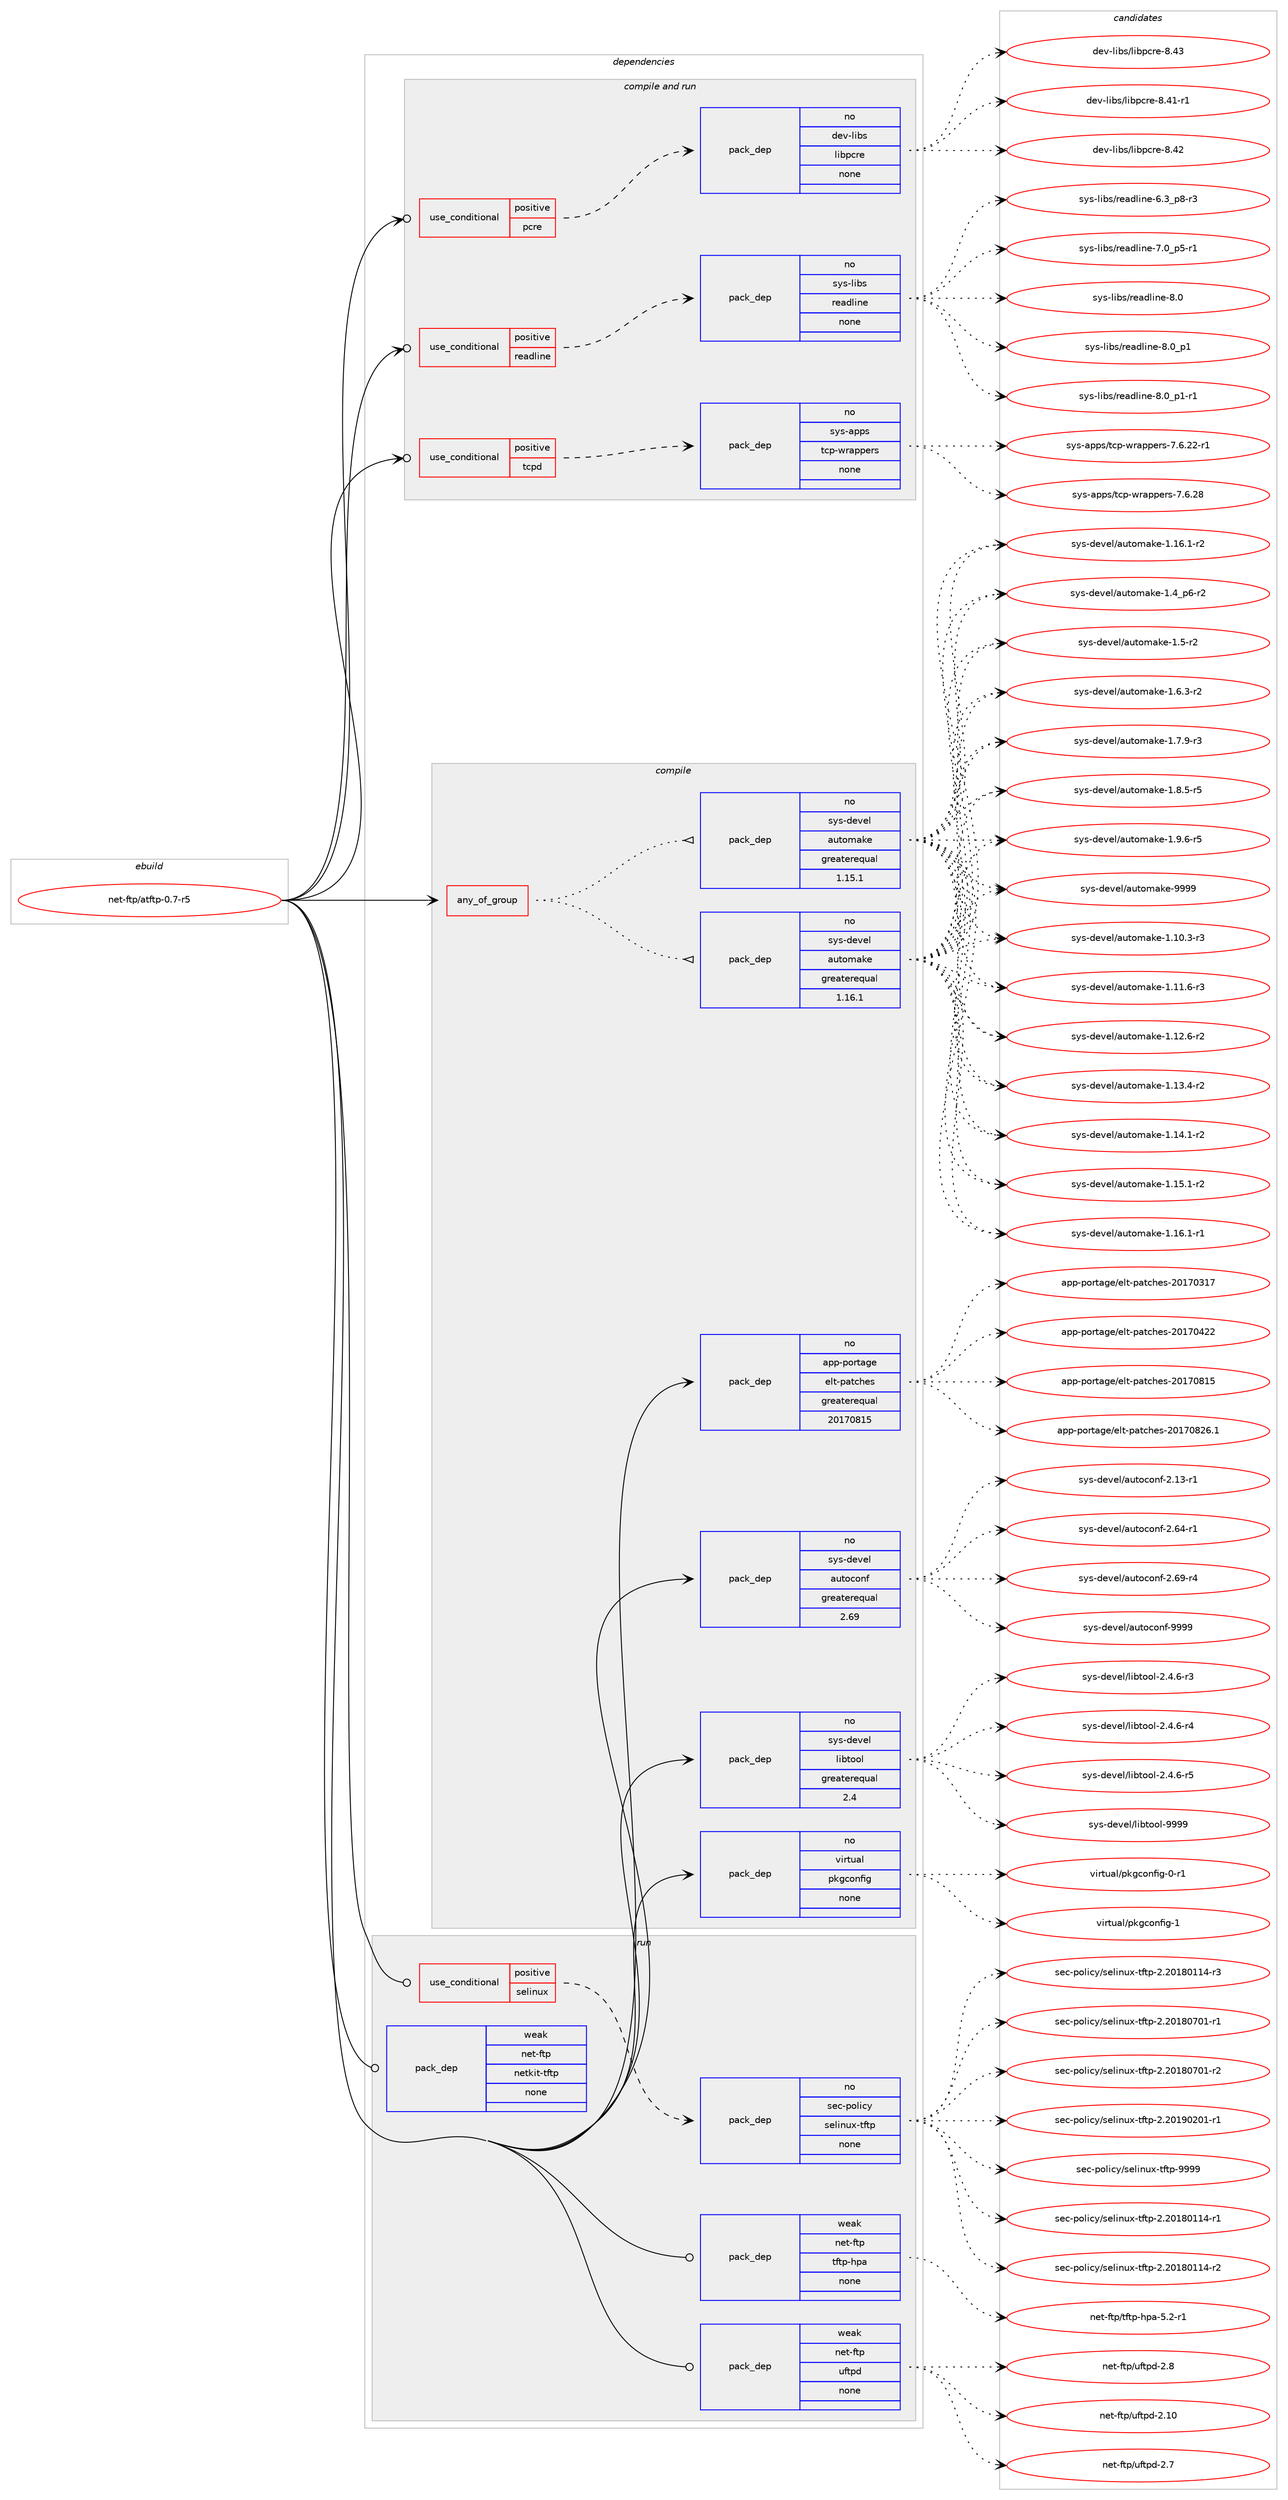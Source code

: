 digraph prolog {

# *************
# Graph options
# *************

newrank=true;
concentrate=true;
compound=true;
graph [rankdir=LR,fontname=Helvetica,fontsize=10,ranksep=1.5];#, ranksep=2.5, nodesep=0.2];
edge  [arrowhead=vee];
node  [fontname=Helvetica,fontsize=10];

# **********
# The ebuild
# **********

subgraph cluster_leftcol {
color=gray;
rank=same;
label=<<i>ebuild</i>>;
id [label="net-ftp/atftp-0.7-r5", color=red, width=4, href="../net-ftp/atftp-0.7-r5.svg"];
}

# ****************
# The dependencies
# ****************

subgraph cluster_midcol {
color=gray;
label=<<i>dependencies</i>>;
subgraph cluster_compile {
fillcolor="#eeeeee";
style=filled;
label=<<i>compile</i>>;
subgraph any13912 {
dependency821035 [label=<<TABLE BORDER="0" CELLBORDER="1" CELLSPACING="0" CELLPADDING="4"><TR><TD CELLPADDING="10">any_of_group</TD></TR></TABLE>>, shape=none, color=red];subgraph pack606644 {
dependency821036 [label=<<TABLE BORDER="0" CELLBORDER="1" CELLSPACING="0" CELLPADDING="4" WIDTH="220"><TR><TD ROWSPAN="6" CELLPADDING="30">pack_dep</TD></TR><TR><TD WIDTH="110">no</TD></TR><TR><TD>sys-devel</TD></TR><TR><TD>automake</TD></TR><TR><TD>greaterequal</TD></TR><TR><TD>1.16.1</TD></TR></TABLE>>, shape=none, color=blue];
}
dependency821035:e -> dependency821036:w [weight=20,style="dotted",arrowhead="oinv"];
subgraph pack606645 {
dependency821037 [label=<<TABLE BORDER="0" CELLBORDER="1" CELLSPACING="0" CELLPADDING="4" WIDTH="220"><TR><TD ROWSPAN="6" CELLPADDING="30">pack_dep</TD></TR><TR><TD WIDTH="110">no</TD></TR><TR><TD>sys-devel</TD></TR><TR><TD>automake</TD></TR><TR><TD>greaterequal</TD></TR><TR><TD>1.15.1</TD></TR></TABLE>>, shape=none, color=blue];
}
dependency821035:e -> dependency821037:w [weight=20,style="dotted",arrowhead="oinv"];
}
id:e -> dependency821035:w [weight=20,style="solid",arrowhead="vee"];
subgraph pack606646 {
dependency821038 [label=<<TABLE BORDER="0" CELLBORDER="1" CELLSPACING="0" CELLPADDING="4" WIDTH="220"><TR><TD ROWSPAN="6" CELLPADDING="30">pack_dep</TD></TR><TR><TD WIDTH="110">no</TD></TR><TR><TD>app-portage</TD></TR><TR><TD>elt-patches</TD></TR><TR><TD>greaterequal</TD></TR><TR><TD>20170815</TD></TR></TABLE>>, shape=none, color=blue];
}
id:e -> dependency821038:w [weight=20,style="solid",arrowhead="vee"];
subgraph pack606647 {
dependency821039 [label=<<TABLE BORDER="0" CELLBORDER="1" CELLSPACING="0" CELLPADDING="4" WIDTH="220"><TR><TD ROWSPAN="6" CELLPADDING="30">pack_dep</TD></TR><TR><TD WIDTH="110">no</TD></TR><TR><TD>sys-devel</TD></TR><TR><TD>autoconf</TD></TR><TR><TD>greaterequal</TD></TR><TR><TD>2.69</TD></TR></TABLE>>, shape=none, color=blue];
}
id:e -> dependency821039:w [weight=20,style="solid",arrowhead="vee"];
subgraph pack606648 {
dependency821040 [label=<<TABLE BORDER="0" CELLBORDER="1" CELLSPACING="0" CELLPADDING="4" WIDTH="220"><TR><TD ROWSPAN="6" CELLPADDING="30">pack_dep</TD></TR><TR><TD WIDTH="110">no</TD></TR><TR><TD>sys-devel</TD></TR><TR><TD>libtool</TD></TR><TR><TD>greaterequal</TD></TR><TR><TD>2.4</TD></TR></TABLE>>, shape=none, color=blue];
}
id:e -> dependency821040:w [weight=20,style="solid",arrowhead="vee"];
subgraph pack606649 {
dependency821041 [label=<<TABLE BORDER="0" CELLBORDER="1" CELLSPACING="0" CELLPADDING="4" WIDTH="220"><TR><TD ROWSPAN="6" CELLPADDING="30">pack_dep</TD></TR><TR><TD WIDTH="110">no</TD></TR><TR><TD>virtual</TD></TR><TR><TD>pkgconfig</TD></TR><TR><TD>none</TD></TR><TR><TD></TD></TR></TABLE>>, shape=none, color=blue];
}
id:e -> dependency821041:w [weight=20,style="solid",arrowhead="vee"];
}
subgraph cluster_compileandrun {
fillcolor="#eeeeee";
style=filled;
label=<<i>compile and run</i>>;
subgraph cond200028 {
dependency821042 [label=<<TABLE BORDER="0" CELLBORDER="1" CELLSPACING="0" CELLPADDING="4"><TR><TD ROWSPAN="3" CELLPADDING="10">use_conditional</TD></TR><TR><TD>positive</TD></TR><TR><TD>pcre</TD></TR></TABLE>>, shape=none, color=red];
subgraph pack606650 {
dependency821043 [label=<<TABLE BORDER="0" CELLBORDER="1" CELLSPACING="0" CELLPADDING="4" WIDTH="220"><TR><TD ROWSPAN="6" CELLPADDING="30">pack_dep</TD></TR><TR><TD WIDTH="110">no</TD></TR><TR><TD>dev-libs</TD></TR><TR><TD>libpcre</TD></TR><TR><TD>none</TD></TR><TR><TD></TD></TR></TABLE>>, shape=none, color=blue];
}
dependency821042:e -> dependency821043:w [weight=20,style="dashed",arrowhead="vee"];
}
id:e -> dependency821042:w [weight=20,style="solid",arrowhead="odotvee"];
subgraph cond200029 {
dependency821044 [label=<<TABLE BORDER="0" CELLBORDER="1" CELLSPACING="0" CELLPADDING="4"><TR><TD ROWSPAN="3" CELLPADDING="10">use_conditional</TD></TR><TR><TD>positive</TD></TR><TR><TD>readline</TD></TR></TABLE>>, shape=none, color=red];
subgraph pack606651 {
dependency821045 [label=<<TABLE BORDER="0" CELLBORDER="1" CELLSPACING="0" CELLPADDING="4" WIDTH="220"><TR><TD ROWSPAN="6" CELLPADDING="30">pack_dep</TD></TR><TR><TD WIDTH="110">no</TD></TR><TR><TD>sys-libs</TD></TR><TR><TD>readline</TD></TR><TR><TD>none</TD></TR><TR><TD></TD></TR></TABLE>>, shape=none, color=blue];
}
dependency821044:e -> dependency821045:w [weight=20,style="dashed",arrowhead="vee"];
}
id:e -> dependency821044:w [weight=20,style="solid",arrowhead="odotvee"];
subgraph cond200030 {
dependency821046 [label=<<TABLE BORDER="0" CELLBORDER="1" CELLSPACING="0" CELLPADDING="4"><TR><TD ROWSPAN="3" CELLPADDING="10">use_conditional</TD></TR><TR><TD>positive</TD></TR><TR><TD>tcpd</TD></TR></TABLE>>, shape=none, color=red];
subgraph pack606652 {
dependency821047 [label=<<TABLE BORDER="0" CELLBORDER="1" CELLSPACING="0" CELLPADDING="4" WIDTH="220"><TR><TD ROWSPAN="6" CELLPADDING="30">pack_dep</TD></TR><TR><TD WIDTH="110">no</TD></TR><TR><TD>sys-apps</TD></TR><TR><TD>tcp-wrappers</TD></TR><TR><TD>none</TD></TR><TR><TD></TD></TR></TABLE>>, shape=none, color=blue];
}
dependency821046:e -> dependency821047:w [weight=20,style="dashed",arrowhead="vee"];
}
id:e -> dependency821046:w [weight=20,style="solid",arrowhead="odotvee"];
}
subgraph cluster_run {
fillcolor="#eeeeee";
style=filled;
label=<<i>run</i>>;
subgraph cond200031 {
dependency821048 [label=<<TABLE BORDER="0" CELLBORDER="1" CELLSPACING="0" CELLPADDING="4"><TR><TD ROWSPAN="3" CELLPADDING="10">use_conditional</TD></TR><TR><TD>positive</TD></TR><TR><TD>selinux</TD></TR></TABLE>>, shape=none, color=red];
subgraph pack606653 {
dependency821049 [label=<<TABLE BORDER="0" CELLBORDER="1" CELLSPACING="0" CELLPADDING="4" WIDTH="220"><TR><TD ROWSPAN="6" CELLPADDING="30">pack_dep</TD></TR><TR><TD WIDTH="110">no</TD></TR><TR><TD>sec-policy</TD></TR><TR><TD>selinux-tftp</TD></TR><TR><TD>none</TD></TR><TR><TD></TD></TR></TABLE>>, shape=none, color=blue];
}
dependency821048:e -> dependency821049:w [weight=20,style="dashed",arrowhead="vee"];
}
id:e -> dependency821048:w [weight=20,style="solid",arrowhead="odot"];
subgraph pack606654 {
dependency821050 [label=<<TABLE BORDER="0" CELLBORDER="1" CELLSPACING="0" CELLPADDING="4" WIDTH="220"><TR><TD ROWSPAN="6" CELLPADDING="30">pack_dep</TD></TR><TR><TD WIDTH="110">weak</TD></TR><TR><TD>net-ftp</TD></TR><TR><TD>netkit-tftp</TD></TR><TR><TD>none</TD></TR><TR><TD></TD></TR></TABLE>>, shape=none, color=blue];
}
id:e -> dependency821050:w [weight=20,style="solid",arrowhead="odot"];
subgraph pack606655 {
dependency821051 [label=<<TABLE BORDER="0" CELLBORDER="1" CELLSPACING="0" CELLPADDING="4" WIDTH="220"><TR><TD ROWSPAN="6" CELLPADDING="30">pack_dep</TD></TR><TR><TD WIDTH="110">weak</TD></TR><TR><TD>net-ftp</TD></TR><TR><TD>tftp-hpa</TD></TR><TR><TD>none</TD></TR><TR><TD></TD></TR></TABLE>>, shape=none, color=blue];
}
id:e -> dependency821051:w [weight=20,style="solid",arrowhead="odot"];
subgraph pack606656 {
dependency821052 [label=<<TABLE BORDER="0" CELLBORDER="1" CELLSPACING="0" CELLPADDING="4" WIDTH="220"><TR><TD ROWSPAN="6" CELLPADDING="30">pack_dep</TD></TR><TR><TD WIDTH="110">weak</TD></TR><TR><TD>net-ftp</TD></TR><TR><TD>uftpd</TD></TR><TR><TD>none</TD></TR><TR><TD></TD></TR></TABLE>>, shape=none, color=blue];
}
id:e -> dependency821052:w [weight=20,style="solid",arrowhead="odot"];
}
}

# **************
# The candidates
# **************

subgraph cluster_choices {
rank=same;
color=gray;
label=<<i>candidates</i>>;

subgraph choice606644 {
color=black;
nodesep=1;
choice11512111545100101118101108479711711611110997107101454946494846514511451 [label="sys-devel/automake-1.10.3-r3", color=red, width=4,href="../sys-devel/automake-1.10.3-r3.svg"];
choice11512111545100101118101108479711711611110997107101454946494946544511451 [label="sys-devel/automake-1.11.6-r3", color=red, width=4,href="../sys-devel/automake-1.11.6-r3.svg"];
choice11512111545100101118101108479711711611110997107101454946495046544511450 [label="sys-devel/automake-1.12.6-r2", color=red, width=4,href="../sys-devel/automake-1.12.6-r2.svg"];
choice11512111545100101118101108479711711611110997107101454946495146524511450 [label="sys-devel/automake-1.13.4-r2", color=red, width=4,href="../sys-devel/automake-1.13.4-r2.svg"];
choice11512111545100101118101108479711711611110997107101454946495246494511450 [label="sys-devel/automake-1.14.1-r2", color=red, width=4,href="../sys-devel/automake-1.14.1-r2.svg"];
choice11512111545100101118101108479711711611110997107101454946495346494511450 [label="sys-devel/automake-1.15.1-r2", color=red, width=4,href="../sys-devel/automake-1.15.1-r2.svg"];
choice11512111545100101118101108479711711611110997107101454946495446494511449 [label="sys-devel/automake-1.16.1-r1", color=red, width=4,href="../sys-devel/automake-1.16.1-r1.svg"];
choice11512111545100101118101108479711711611110997107101454946495446494511450 [label="sys-devel/automake-1.16.1-r2", color=red, width=4,href="../sys-devel/automake-1.16.1-r2.svg"];
choice115121115451001011181011084797117116111109971071014549465295112544511450 [label="sys-devel/automake-1.4_p6-r2", color=red, width=4,href="../sys-devel/automake-1.4_p6-r2.svg"];
choice11512111545100101118101108479711711611110997107101454946534511450 [label="sys-devel/automake-1.5-r2", color=red, width=4,href="../sys-devel/automake-1.5-r2.svg"];
choice115121115451001011181011084797117116111109971071014549465446514511450 [label="sys-devel/automake-1.6.3-r2", color=red, width=4,href="../sys-devel/automake-1.6.3-r2.svg"];
choice115121115451001011181011084797117116111109971071014549465546574511451 [label="sys-devel/automake-1.7.9-r3", color=red, width=4,href="../sys-devel/automake-1.7.9-r3.svg"];
choice115121115451001011181011084797117116111109971071014549465646534511453 [label="sys-devel/automake-1.8.5-r5", color=red, width=4,href="../sys-devel/automake-1.8.5-r5.svg"];
choice115121115451001011181011084797117116111109971071014549465746544511453 [label="sys-devel/automake-1.9.6-r5", color=red, width=4,href="../sys-devel/automake-1.9.6-r5.svg"];
choice115121115451001011181011084797117116111109971071014557575757 [label="sys-devel/automake-9999", color=red, width=4,href="../sys-devel/automake-9999.svg"];
dependency821036:e -> choice11512111545100101118101108479711711611110997107101454946494846514511451:w [style=dotted,weight="100"];
dependency821036:e -> choice11512111545100101118101108479711711611110997107101454946494946544511451:w [style=dotted,weight="100"];
dependency821036:e -> choice11512111545100101118101108479711711611110997107101454946495046544511450:w [style=dotted,weight="100"];
dependency821036:e -> choice11512111545100101118101108479711711611110997107101454946495146524511450:w [style=dotted,weight="100"];
dependency821036:e -> choice11512111545100101118101108479711711611110997107101454946495246494511450:w [style=dotted,weight="100"];
dependency821036:e -> choice11512111545100101118101108479711711611110997107101454946495346494511450:w [style=dotted,weight="100"];
dependency821036:e -> choice11512111545100101118101108479711711611110997107101454946495446494511449:w [style=dotted,weight="100"];
dependency821036:e -> choice11512111545100101118101108479711711611110997107101454946495446494511450:w [style=dotted,weight="100"];
dependency821036:e -> choice115121115451001011181011084797117116111109971071014549465295112544511450:w [style=dotted,weight="100"];
dependency821036:e -> choice11512111545100101118101108479711711611110997107101454946534511450:w [style=dotted,weight="100"];
dependency821036:e -> choice115121115451001011181011084797117116111109971071014549465446514511450:w [style=dotted,weight="100"];
dependency821036:e -> choice115121115451001011181011084797117116111109971071014549465546574511451:w [style=dotted,weight="100"];
dependency821036:e -> choice115121115451001011181011084797117116111109971071014549465646534511453:w [style=dotted,weight="100"];
dependency821036:e -> choice115121115451001011181011084797117116111109971071014549465746544511453:w [style=dotted,weight="100"];
dependency821036:e -> choice115121115451001011181011084797117116111109971071014557575757:w [style=dotted,weight="100"];
}
subgraph choice606645 {
color=black;
nodesep=1;
choice11512111545100101118101108479711711611110997107101454946494846514511451 [label="sys-devel/automake-1.10.3-r3", color=red, width=4,href="../sys-devel/automake-1.10.3-r3.svg"];
choice11512111545100101118101108479711711611110997107101454946494946544511451 [label="sys-devel/automake-1.11.6-r3", color=red, width=4,href="../sys-devel/automake-1.11.6-r3.svg"];
choice11512111545100101118101108479711711611110997107101454946495046544511450 [label="sys-devel/automake-1.12.6-r2", color=red, width=4,href="../sys-devel/automake-1.12.6-r2.svg"];
choice11512111545100101118101108479711711611110997107101454946495146524511450 [label="sys-devel/automake-1.13.4-r2", color=red, width=4,href="../sys-devel/automake-1.13.4-r2.svg"];
choice11512111545100101118101108479711711611110997107101454946495246494511450 [label="sys-devel/automake-1.14.1-r2", color=red, width=4,href="../sys-devel/automake-1.14.1-r2.svg"];
choice11512111545100101118101108479711711611110997107101454946495346494511450 [label="sys-devel/automake-1.15.1-r2", color=red, width=4,href="../sys-devel/automake-1.15.1-r2.svg"];
choice11512111545100101118101108479711711611110997107101454946495446494511449 [label="sys-devel/automake-1.16.1-r1", color=red, width=4,href="../sys-devel/automake-1.16.1-r1.svg"];
choice11512111545100101118101108479711711611110997107101454946495446494511450 [label="sys-devel/automake-1.16.1-r2", color=red, width=4,href="../sys-devel/automake-1.16.1-r2.svg"];
choice115121115451001011181011084797117116111109971071014549465295112544511450 [label="sys-devel/automake-1.4_p6-r2", color=red, width=4,href="../sys-devel/automake-1.4_p6-r2.svg"];
choice11512111545100101118101108479711711611110997107101454946534511450 [label="sys-devel/automake-1.5-r2", color=red, width=4,href="../sys-devel/automake-1.5-r2.svg"];
choice115121115451001011181011084797117116111109971071014549465446514511450 [label="sys-devel/automake-1.6.3-r2", color=red, width=4,href="../sys-devel/automake-1.6.3-r2.svg"];
choice115121115451001011181011084797117116111109971071014549465546574511451 [label="sys-devel/automake-1.7.9-r3", color=red, width=4,href="../sys-devel/automake-1.7.9-r3.svg"];
choice115121115451001011181011084797117116111109971071014549465646534511453 [label="sys-devel/automake-1.8.5-r5", color=red, width=4,href="../sys-devel/automake-1.8.5-r5.svg"];
choice115121115451001011181011084797117116111109971071014549465746544511453 [label="sys-devel/automake-1.9.6-r5", color=red, width=4,href="../sys-devel/automake-1.9.6-r5.svg"];
choice115121115451001011181011084797117116111109971071014557575757 [label="sys-devel/automake-9999", color=red, width=4,href="../sys-devel/automake-9999.svg"];
dependency821037:e -> choice11512111545100101118101108479711711611110997107101454946494846514511451:w [style=dotted,weight="100"];
dependency821037:e -> choice11512111545100101118101108479711711611110997107101454946494946544511451:w [style=dotted,weight="100"];
dependency821037:e -> choice11512111545100101118101108479711711611110997107101454946495046544511450:w [style=dotted,weight="100"];
dependency821037:e -> choice11512111545100101118101108479711711611110997107101454946495146524511450:w [style=dotted,weight="100"];
dependency821037:e -> choice11512111545100101118101108479711711611110997107101454946495246494511450:w [style=dotted,weight="100"];
dependency821037:e -> choice11512111545100101118101108479711711611110997107101454946495346494511450:w [style=dotted,weight="100"];
dependency821037:e -> choice11512111545100101118101108479711711611110997107101454946495446494511449:w [style=dotted,weight="100"];
dependency821037:e -> choice11512111545100101118101108479711711611110997107101454946495446494511450:w [style=dotted,weight="100"];
dependency821037:e -> choice115121115451001011181011084797117116111109971071014549465295112544511450:w [style=dotted,weight="100"];
dependency821037:e -> choice11512111545100101118101108479711711611110997107101454946534511450:w [style=dotted,weight="100"];
dependency821037:e -> choice115121115451001011181011084797117116111109971071014549465446514511450:w [style=dotted,weight="100"];
dependency821037:e -> choice115121115451001011181011084797117116111109971071014549465546574511451:w [style=dotted,weight="100"];
dependency821037:e -> choice115121115451001011181011084797117116111109971071014549465646534511453:w [style=dotted,weight="100"];
dependency821037:e -> choice115121115451001011181011084797117116111109971071014549465746544511453:w [style=dotted,weight="100"];
dependency821037:e -> choice115121115451001011181011084797117116111109971071014557575757:w [style=dotted,weight="100"];
}
subgraph choice606646 {
color=black;
nodesep=1;
choice97112112451121111141169710310147101108116451129711699104101115455048495548514955 [label="app-portage/elt-patches-20170317", color=red, width=4,href="../app-portage/elt-patches-20170317.svg"];
choice97112112451121111141169710310147101108116451129711699104101115455048495548525050 [label="app-portage/elt-patches-20170422", color=red, width=4,href="../app-portage/elt-patches-20170422.svg"];
choice97112112451121111141169710310147101108116451129711699104101115455048495548564953 [label="app-portage/elt-patches-20170815", color=red, width=4,href="../app-portage/elt-patches-20170815.svg"];
choice971121124511211111411697103101471011081164511297116991041011154550484955485650544649 [label="app-portage/elt-patches-20170826.1", color=red, width=4,href="../app-portage/elt-patches-20170826.1.svg"];
dependency821038:e -> choice97112112451121111141169710310147101108116451129711699104101115455048495548514955:w [style=dotted,weight="100"];
dependency821038:e -> choice97112112451121111141169710310147101108116451129711699104101115455048495548525050:w [style=dotted,weight="100"];
dependency821038:e -> choice97112112451121111141169710310147101108116451129711699104101115455048495548564953:w [style=dotted,weight="100"];
dependency821038:e -> choice971121124511211111411697103101471011081164511297116991041011154550484955485650544649:w [style=dotted,weight="100"];
}
subgraph choice606647 {
color=black;
nodesep=1;
choice1151211154510010111810110847971171161119911111010245504649514511449 [label="sys-devel/autoconf-2.13-r1", color=red, width=4,href="../sys-devel/autoconf-2.13-r1.svg"];
choice1151211154510010111810110847971171161119911111010245504654524511449 [label="sys-devel/autoconf-2.64-r1", color=red, width=4,href="../sys-devel/autoconf-2.64-r1.svg"];
choice1151211154510010111810110847971171161119911111010245504654574511452 [label="sys-devel/autoconf-2.69-r4", color=red, width=4,href="../sys-devel/autoconf-2.69-r4.svg"];
choice115121115451001011181011084797117116111991111101024557575757 [label="sys-devel/autoconf-9999", color=red, width=4,href="../sys-devel/autoconf-9999.svg"];
dependency821039:e -> choice1151211154510010111810110847971171161119911111010245504649514511449:w [style=dotted,weight="100"];
dependency821039:e -> choice1151211154510010111810110847971171161119911111010245504654524511449:w [style=dotted,weight="100"];
dependency821039:e -> choice1151211154510010111810110847971171161119911111010245504654574511452:w [style=dotted,weight="100"];
dependency821039:e -> choice115121115451001011181011084797117116111991111101024557575757:w [style=dotted,weight="100"];
}
subgraph choice606648 {
color=black;
nodesep=1;
choice1151211154510010111810110847108105981161111111084550465246544511451 [label="sys-devel/libtool-2.4.6-r3", color=red, width=4,href="../sys-devel/libtool-2.4.6-r3.svg"];
choice1151211154510010111810110847108105981161111111084550465246544511452 [label="sys-devel/libtool-2.4.6-r4", color=red, width=4,href="../sys-devel/libtool-2.4.6-r4.svg"];
choice1151211154510010111810110847108105981161111111084550465246544511453 [label="sys-devel/libtool-2.4.6-r5", color=red, width=4,href="../sys-devel/libtool-2.4.6-r5.svg"];
choice1151211154510010111810110847108105981161111111084557575757 [label="sys-devel/libtool-9999", color=red, width=4,href="../sys-devel/libtool-9999.svg"];
dependency821040:e -> choice1151211154510010111810110847108105981161111111084550465246544511451:w [style=dotted,weight="100"];
dependency821040:e -> choice1151211154510010111810110847108105981161111111084550465246544511452:w [style=dotted,weight="100"];
dependency821040:e -> choice1151211154510010111810110847108105981161111111084550465246544511453:w [style=dotted,weight="100"];
dependency821040:e -> choice1151211154510010111810110847108105981161111111084557575757:w [style=dotted,weight="100"];
}
subgraph choice606649 {
color=black;
nodesep=1;
choice11810511411611797108471121071039911111010210510345484511449 [label="virtual/pkgconfig-0-r1", color=red, width=4,href="../virtual/pkgconfig-0-r1.svg"];
choice1181051141161179710847112107103991111101021051034549 [label="virtual/pkgconfig-1", color=red, width=4,href="../virtual/pkgconfig-1.svg"];
dependency821041:e -> choice11810511411611797108471121071039911111010210510345484511449:w [style=dotted,weight="100"];
dependency821041:e -> choice1181051141161179710847112107103991111101021051034549:w [style=dotted,weight="100"];
}
subgraph choice606650 {
color=black;
nodesep=1;
choice100101118451081059811547108105981129911410145564652494511449 [label="dev-libs/libpcre-8.41-r1", color=red, width=4,href="../dev-libs/libpcre-8.41-r1.svg"];
choice10010111845108105981154710810598112991141014556465250 [label="dev-libs/libpcre-8.42", color=red, width=4,href="../dev-libs/libpcre-8.42.svg"];
choice10010111845108105981154710810598112991141014556465251 [label="dev-libs/libpcre-8.43", color=red, width=4,href="../dev-libs/libpcre-8.43.svg"];
dependency821043:e -> choice100101118451081059811547108105981129911410145564652494511449:w [style=dotted,weight="100"];
dependency821043:e -> choice10010111845108105981154710810598112991141014556465250:w [style=dotted,weight="100"];
dependency821043:e -> choice10010111845108105981154710810598112991141014556465251:w [style=dotted,weight="100"];
}
subgraph choice606651 {
color=black;
nodesep=1;
choice115121115451081059811547114101971001081051101014554465195112564511451 [label="sys-libs/readline-6.3_p8-r3", color=red, width=4,href="../sys-libs/readline-6.3_p8-r3.svg"];
choice115121115451081059811547114101971001081051101014555464895112534511449 [label="sys-libs/readline-7.0_p5-r1", color=red, width=4,href="../sys-libs/readline-7.0_p5-r1.svg"];
choice1151211154510810598115471141019710010810511010145564648 [label="sys-libs/readline-8.0", color=red, width=4,href="../sys-libs/readline-8.0.svg"];
choice11512111545108105981154711410197100108105110101455646489511249 [label="sys-libs/readline-8.0_p1", color=red, width=4,href="../sys-libs/readline-8.0_p1.svg"];
choice115121115451081059811547114101971001081051101014556464895112494511449 [label="sys-libs/readline-8.0_p1-r1", color=red, width=4,href="../sys-libs/readline-8.0_p1-r1.svg"];
dependency821045:e -> choice115121115451081059811547114101971001081051101014554465195112564511451:w [style=dotted,weight="100"];
dependency821045:e -> choice115121115451081059811547114101971001081051101014555464895112534511449:w [style=dotted,weight="100"];
dependency821045:e -> choice1151211154510810598115471141019710010810511010145564648:w [style=dotted,weight="100"];
dependency821045:e -> choice11512111545108105981154711410197100108105110101455646489511249:w [style=dotted,weight="100"];
dependency821045:e -> choice115121115451081059811547114101971001081051101014556464895112494511449:w [style=dotted,weight="100"];
}
subgraph choice606652 {
color=black;
nodesep=1;
choice115121115459711211211547116991124511911497112112101114115455546544650504511449 [label="sys-apps/tcp-wrappers-7.6.22-r1", color=red, width=4,href="../sys-apps/tcp-wrappers-7.6.22-r1.svg"];
choice11512111545971121121154711699112451191149711211210111411545554654465056 [label="sys-apps/tcp-wrappers-7.6.28", color=red, width=4,href="../sys-apps/tcp-wrappers-7.6.28.svg"];
dependency821047:e -> choice115121115459711211211547116991124511911497112112101114115455546544650504511449:w [style=dotted,weight="100"];
dependency821047:e -> choice11512111545971121121154711699112451191149711211210111411545554654465056:w [style=dotted,weight="100"];
}
subgraph choice606653 {
color=black;
nodesep=1;
choice115101994511211110810599121471151011081051101171204511610211611245504650484956484949524511449 [label="sec-policy/selinux-tftp-2.20180114-r1", color=red, width=4,href="../sec-policy/selinux-tftp-2.20180114-r1.svg"];
choice115101994511211110810599121471151011081051101171204511610211611245504650484956484949524511450 [label="sec-policy/selinux-tftp-2.20180114-r2", color=red, width=4,href="../sec-policy/selinux-tftp-2.20180114-r2.svg"];
choice115101994511211110810599121471151011081051101171204511610211611245504650484956484949524511451 [label="sec-policy/selinux-tftp-2.20180114-r3", color=red, width=4,href="../sec-policy/selinux-tftp-2.20180114-r3.svg"];
choice115101994511211110810599121471151011081051101171204511610211611245504650484956485548494511449 [label="sec-policy/selinux-tftp-2.20180701-r1", color=red, width=4,href="../sec-policy/selinux-tftp-2.20180701-r1.svg"];
choice115101994511211110810599121471151011081051101171204511610211611245504650484956485548494511450 [label="sec-policy/selinux-tftp-2.20180701-r2", color=red, width=4,href="../sec-policy/selinux-tftp-2.20180701-r2.svg"];
choice115101994511211110810599121471151011081051101171204511610211611245504650484957485048494511449 [label="sec-policy/selinux-tftp-2.20190201-r1", color=red, width=4,href="../sec-policy/selinux-tftp-2.20190201-r1.svg"];
choice11510199451121111081059912147115101108105110117120451161021161124557575757 [label="sec-policy/selinux-tftp-9999", color=red, width=4,href="../sec-policy/selinux-tftp-9999.svg"];
dependency821049:e -> choice115101994511211110810599121471151011081051101171204511610211611245504650484956484949524511449:w [style=dotted,weight="100"];
dependency821049:e -> choice115101994511211110810599121471151011081051101171204511610211611245504650484956484949524511450:w [style=dotted,weight="100"];
dependency821049:e -> choice115101994511211110810599121471151011081051101171204511610211611245504650484956484949524511451:w [style=dotted,weight="100"];
dependency821049:e -> choice115101994511211110810599121471151011081051101171204511610211611245504650484956485548494511449:w [style=dotted,weight="100"];
dependency821049:e -> choice115101994511211110810599121471151011081051101171204511610211611245504650484956485548494511450:w [style=dotted,weight="100"];
dependency821049:e -> choice115101994511211110810599121471151011081051101171204511610211611245504650484957485048494511449:w [style=dotted,weight="100"];
dependency821049:e -> choice11510199451121111081059912147115101108105110117120451161021161124557575757:w [style=dotted,weight="100"];
}
subgraph choice606654 {
color=black;
nodesep=1;
}
subgraph choice606655 {
color=black;
nodesep=1;
choice11010111645102116112471161021161124510411297455346504511449 [label="net-ftp/tftp-hpa-5.2-r1", color=red, width=4,href="../net-ftp/tftp-hpa-5.2-r1.svg"];
dependency821051:e -> choice11010111645102116112471161021161124510411297455346504511449:w [style=dotted,weight="100"];
}
subgraph choice606656 {
color=black;
nodesep=1;
choice11010111645102116112471171021161121004550464948 [label="net-ftp/uftpd-2.10", color=red, width=4,href="../net-ftp/uftpd-2.10.svg"];
choice110101116451021161124711710211611210045504655 [label="net-ftp/uftpd-2.7", color=red, width=4,href="../net-ftp/uftpd-2.7.svg"];
choice110101116451021161124711710211611210045504656 [label="net-ftp/uftpd-2.8", color=red, width=4,href="../net-ftp/uftpd-2.8.svg"];
dependency821052:e -> choice11010111645102116112471171021161121004550464948:w [style=dotted,weight="100"];
dependency821052:e -> choice110101116451021161124711710211611210045504655:w [style=dotted,weight="100"];
dependency821052:e -> choice110101116451021161124711710211611210045504656:w [style=dotted,weight="100"];
}
}

}
